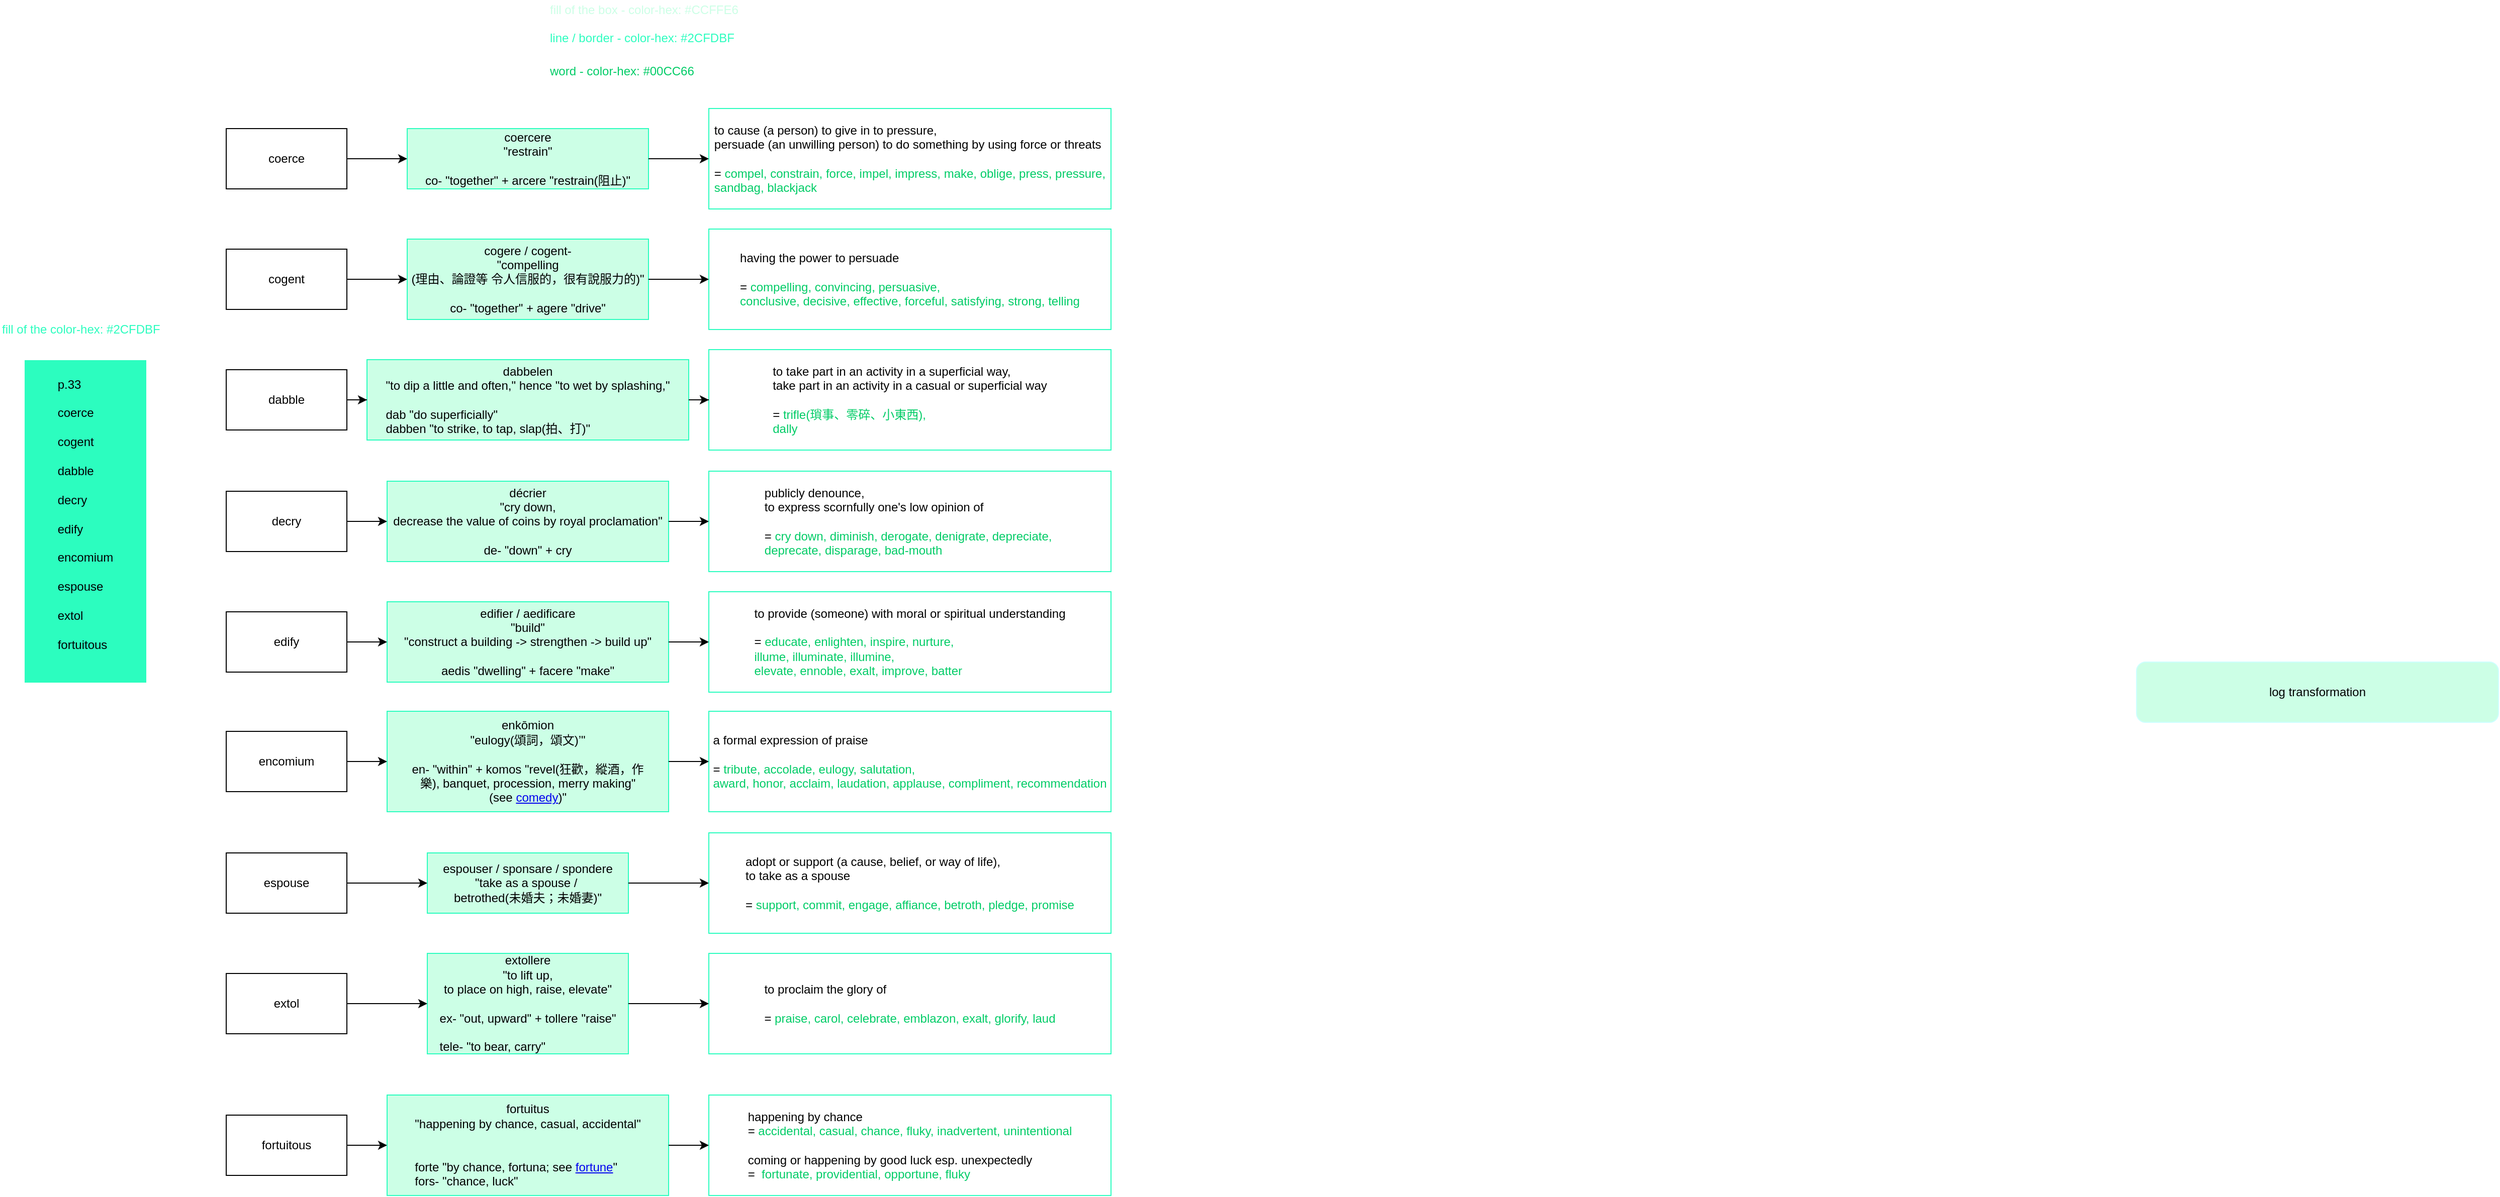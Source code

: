 <mxGraphModel dx="1436" dy="581" grid="1" gridSize="10" guides="1" tooltips="1" connect="1" arrows="1" fold="1" page="1" pageScale="1" pageWidth="827" pageHeight="1169" background="#ffffff"><root><mxCell id="0"/><mxCell id="1" parent="0"/><mxCell id="7" value="&lt;div style=&quot;text-align: left&quot;&gt;&lt;span style=&quot;letter-spacing: 0px&quot;&gt;p.33&lt;/span&gt;&lt;/div&gt;&lt;div style=&quot;text-align: left&quot;&gt;&lt;span style=&quot;letter-spacing: 0px&quot;&gt;&lt;br&gt;&lt;/span&gt;&lt;/div&gt;&lt;div style=&quot;text-align: left&quot;&gt;&lt;span style=&quot;letter-spacing: 0px&quot;&gt;coerce&lt;/span&gt;&lt;/div&gt;&lt;div style=&quot;text-align: left&quot;&gt;&lt;span style=&quot;letter-spacing: 0px&quot;&gt;&lt;br&gt;&lt;/span&gt;&lt;/div&gt;&lt;div style=&quot;text-align: left&quot;&gt;&lt;span style=&quot;letter-spacing: 0px&quot;&gt;cogent&lt;/span&gt;&lt;/div&gt;&lt;div style=&quot;text-align: left&quot;&gt;&lt;span style=&quot;letter-spacing: 0px&quot;&gt;&lt;br&gt;&lt;/span&gt;&lt;/div&gt;&lt;div style=&quot;text-align: left&quot;&gt;&lt;span style=&quot;letter-spacing: 0px&quot;&gt;dabble&lt;/span&gt;&lt;/div&gt;&lt;div style=&quot;text-align: left&quot;&gt;&lt;span style=&quot;letter-spacing: 0px&quot;&gt;&lt;br&gt;&lt;/span&gt;&lt;/div&gt;&lt;div style=&quot;text-align: left&quot;&gt;&lt;span style=&quot;letter-spacing: 0px&quot;&gt;decry&lt;/span&gt;&lt;/div&gt;&lt;div style=&quot;text-align: left&quot;&gt;&lt;span style=&quot;letter-spacing: 0px&quot;&gt;&lt;br&gt;&lt;/span&gt;&lt;/div&gt;&lt;div style=&quot;text-align: left&quot;&gt;&lt;span style=&quot;letter-spacing: 0px&quot;&gt;edify&lt;/span&gt;&lt;/div&gt;&lt;div style=&quot;text-align: left&quot;&gt;&lt;span style=&quot;letter-spacing: 0px&quot;&gt;&lt;br&gt;&lt;/span&gt;&lt;/div&gt;&lt;div style=&quot;text-align: left&quot;&gt;&lt;span style=&quot;letter-spacing: 0px&quot;&gt;encomium&lt;/span&gt;&lt;/div&gt;&lt;div style=&quot;text-align: left&quot;&gt;&lt;span style=&quot;letter-spacing: 0px&quot;&gt;&lt;br&gt;&lt;/span&gt;&lt;/div&gt;&lt;div style=&quot;text-align: left&quot;&gt;&lt;span style=&quot;letter-spacing: 0px&quot;&gt;espouse&lt;/span&gt;&lt;/div&gt;&lt;div style=&quot;text-align: left&quot;&gt;&lt;span style=&quot;letter-spacing: 0px&quot;&gt;&lt;br&gt;&lt;/span&gt;&lt;/div&gt;&lt;div style=&quot;text-align: left&quot;&gt;&lt;span style=&quot;letter-spacing: 0px&quot;&gt;extol&lt;/span&gt;&lt;/div&gt;&lt;div style=&quot;text-align: left&quot;&gt;&lt;span style=&quot;letter-spacing: 0px&quot;&gt;&lt;br&gt;&lt;/span&gt;&lt;/div&gt;&lt;div style=&quot;text-align: left&quot;&gt;&lt;span style=&quot;letter-spacing: 0px&quot;&gt;fortuitous&lt;/span&gt;&lt;/div&gt;&lt;div style=&quot;text-align: left&quot;&gt;&lt;br&gt;&lt;/div&gt;" style="rounded=0;whiteSpace=wrap;html=1;fillColor=#2cfdbf;strokeColor=#2CFDBF;" parent="1" vertex="1"><mxGeometry x="-80" y="400" width="120" height="320" as="geometry"/></mxCell><mxCell id="10" value="log transformation" style="rounded=1;whiteSpace=wrap;html=1;fillColor=#CCFFE6;strokeColor=#CCFFFF;" parent="1" vertex="1"><mxGeometry x="2020" y="700" width="360" height="60" as="geometry"/></mxCell><mxCell id="14" value="" style="group" parent="1" vertex="1" connectable="0"><mxGeometry x="120" y="149" width="880" height="100" as="geometry"/></mxCell><mxCell id="2" value="coerce" style="rounded=0;whiteSpace=wrap;html=1;" parent="14" vertex="1"><mxGeometry y="20" width="120" height="60" as="geometry"/></mxCell><mxCell id="3" value="coercere&lt;div&gt;&quot;restrain&quot;&lt;/div&gt;&lt;div&gt;&lt;br&gt;&lt;/div&gt;&lt;div&gt;co- &quot;together&quot; + arcere &quot;restrain(阻止)&quot;&lt;/div&gt;" style="rounded=0;whiteSpace=wrap;html=1;strokeColor=#2CFDBF;fillColor=#CCFFE6;" parent="14" vertex="1"><mxGeometry x="180" y="20" width="240" height="60" as="geometry"/></mxCell><mxCell id="4" value="" style="edgeStyle=orthogonalEdgeStyle;rounded=0;html=1;jettySize=auto;orthogonalLoop=1;" parent="14" source="2" target="3" edge="1"><mxGeometry relative="1" as="geometry"/></mxCell><mxCell id="5" value="&lt;div style=&quot;text-align: left&quot;&gt;to cause (a person) to give in to pressure,&lt;/div&gt;&lt;div style=&quot;text-align: left&quot;&gt;persuade (an unwilling person) to do something by using force or threats&lt;/div&gt;&lt;div style=&quot;text-align: left&quot;&gt;&lt;br&gt;&lt;/div&gt;&lt;div style=&quot;text-align: left&quot;&gt;= &lt;font color=&quot;#00cc66&quot;&gt;compel, constrain, force, impel, impress, make, oblige, press, pressure,&lt;/font&gt;&lt;/div&gt;&lt;div style=&quot;text-align: left&quot;&gt;&lt;font color=&quot;#00cc66&quot;&gt;sandbag, blackjack&lt;/font&gt;&lt;/div&gt;" style="rounded=0;whiteSpace=wrap;html=1;strokeColor=#2CFDBF;" parent="14" vertex="1"><mxGeometry x="480" width="400" height="100" as="geometry"/></mxCell><mxCell id="6" value="" style="edgeStyle=orthogonalEdgeStyle;rounded=0;html=1;jettySize=auto;orthogonalLoop=1;" parent="14" source="3" target="5" edge="1"><mxGeometry relative="1" as="geometry"/></mxCell><mxCell id="15" value="" style="group" parent="1" vertex="1" connectable="0"><mxGeometry x="120" y="269" width="880" height="100" as="geometry"/></mxCell><mxCell id="16" value="cogent" style="rounded=0;whiteSpace=wrap;html=1;" parent="15" vertex="1"><mxGeometry y="20" width="120" height="60" as="geometry"/></mxCell><mxCell id="17" value="cogere / cogent-&lt;div&gt;&quot;compelling&lt;/div&gt;&lt;div&gt;(&lt;span style=&quot;letter-spacing: 0px&quot;&gt;理由、論證等 令人信服的，&lt;/span&gt;&lt;span style=&quot;letter-spacing: 0px&quot;&gt;很有說服力的&lt;/span&gt;&lt;span style=&quot;letter-spacing: 0px&quot;&gt;)&quot;&lt;/span&gt;&lt;/div&gt;&lt;div&gt;&lt;br&gt;&lt;/div&gt;&lt;div&gt;co- &quot;together&quot; + agere &quot;drive&quot;&lt;/div&gt;" style="rounded=0;whiteSpace=wrap;html=1;strokeColor=#2CFDBF;fillColor=#CCFFE6;" parent="15" vertex="1"><mxGeometry x="180" y="10" width="240" height="80" as="geometry"/></mxCell><mxCell id="18" value="" style="edgeStyle=orthogonalEdgeStyle;rounded=0;html=1;jettySize=auto;orthogonalLoop=1;" parent="15" source="16" target="17" edge="1"><mxGeometry relative="1" as="geometry"/></mxCell><mxCell id="19" value="&lt;div style=&quot;text-align: left&quot;&gt;&lt;div&gt;having the power to persuade&lt;/div&gt;&lt;div&gt;&lt;br&gt;&lt;/div&gt;&lt;div&gt;=&amp;nbsp;&lt;font color=&quot;#00cc66&quot;&gt;compelling, convincing, persuasive,&lt;/font&gt;&lt;/div&gt;&lt;div&gt;&lt;font color=&quot;#00cc66&quot;&gt;conclusive, decisive, effective, forceful, satisfying, strong, telling&lt;/font&gt;&lt;/div&gt;&lt;/div&gt;" style="rounded=0;whiteSpace=wrap;html=1;strokeColor=#2CFDBF;" parent="15" vertex="1"><mxGeometry x="480" width="400" height="100" as="geometry"/></mxCell><mxCell id="20" value="" style="edgeStyle=orthogonalEdgeStyle;rounded=0;html=1;jettySize=auto;orthogonalLoop=1;" parent="15" source="17" target="19" edge="1"><mxGeometry relative="1" as="geometry"/></mxCell><mxCell id="21" value="" style="group" parent="1" vertex="1" connectable="0"><mxGeometry x="120" y="389" width="880" height="100" as="geometry"/></mxCell><mxCell id="22" value="dabble" style="rounded=0;whiteSpace=wrap;html=1;" parent="21" vertex="1"><mxGeometry y="20" width="120" height="60" as="geometry"/></mxCell><mxCell id="23" value="dabbelen&lt;div&gt;&quot;&lt;span&gt;to dip a little and often,&quot; hence &quot;to wet by splashing,&lt;/span&gt;&lt;span&gt;&quot;&lt;/span&gt;&lt;/div&gt;&lt;div&gt;&lt;div&gt;&lt;br&gt;&lt;/div&gt;&lt;div style=&quot;text-align: left&quot;&gt;dab&amp;nbsp;&lt;span style=&quot;letter-spacing: 0px&quot;&gt;&quot;&lt;/span&gt;&lt;span style=&quot;letter-spacing: 0px&quot;&gt;do superficially&lt;/span&gt;&lt;span style=&quot;letter-spacing: 0px&quot;&gt;&quot;&lt;/span&gt;&lt;/div&gt;&lt;/div&gt;&lt;div style=&quot;text-align: left&quot;&gt;&lt;span&gt;dabben&amp;nbsp;&lt;/span&gt;&lt;span&gt;&quot;to strike,&amp;nbsp;&lt;/span&gt;&lt;span&gt;to tap, slap(拍、打)&lt;/span&gt;&lt;span&gt;&quot;&lt;/span&gt;&lt;/div&gt;" style="rounded=0;whiteSpace=wrap;html=1;strokeColor=#2CFDBF;fillColor=#CCFFE6;" parent="21" vertex="1"><mxGeometry x="140" y="10" width="320" height="80" as="geometry"/></mxCell><mxCell id="24" value="" style="edgeStyle=orthogonalEdgeStyle;rounded=0;html=1;jettySize=auto;orthogonalLoop=1;" parent="21" source="22" target="23" edge="1"><mxGeometry relative="1" as="geometry"/></mxCell><mxCell id="25" value="&lt;div style=&quot;text-align: left&quot;&gt;&lt;div&gt;to take part in an activity in a superficial way,&lt;/div&gt;&lt;div&gt;take part in an activity in a casual or superficial way&lt;/div&gt;&lt;div&gt;&lt;br&gt;&lt;/div&gt;&lt;div&gt;=&amp;nbsp;&lt;font color=&quot;#00cc66&quot;&gt;trifle(瑣事、零碎、小東西),&amp;nbsp;&lt;/font&gt;&lt;/div&gt;&lt;div&gt;&lt;font color=&quot;#00cc66&quot;&gt;dally&lt;/font&gt;&lt;/div&gt;&lt;/div&gt;" style="rounded=0;whiteSpace=wrap;html=1;strokeColor=#2CFDBF;" parent="21" vertex="1"><mxGeometry x="480" width="400" height="100" as="geometry"/></mxCell><mxCell id="26" value="" style="edgeStyle=orthogonalEdgeStyle;rounded=0;html=1;jettySize=auto;orthogonalLoop=1;" parent="21" source="23" target="25" edge="1"><mxGeometry relative="1" as="geometry"/></mxCell><mxCell id="27" value="" style="group" parent="1" vertex="1" connectable="0"><mxGeometry x="120" y="510" width="880" height="100" as="geometry"/></mxCell><mxCell id="28" value="decry" style="rounded=0;whiteSpace=wrap;html=1;" parent="27" vertex="1"><mxGeometry y="20" width="120" height="60" as="geometry"/></mxCell><mxCell id="29" value="&lt;span&gt;décrier&lt;/span&gt;&lt;div&gt;&lt;span&gt;&quot;cry down,&lt;/span&gt;&lt;/div&gt;&lt;div&gt;&lt;span&gt;decrease the value of coins by royal proclamation&quot;&lt;/span&gt;&lt;/div&gt;&lt;div&gt;&lt;span&gt;&lt;br&gt;&lt;/span&gt;&lt;/div&gt;&lt;div&gt;&lt;span&gt;de- &quot;down&quot; + cry&lt;/span&gt;&lt;/div&gt;" style="rounded=0;whiteSpace=wrap;html=1;strokeColor=#2CFDBF;fillColor=#CCFFE6;" parent="27" vertex="1"><mxGeometry x="160" y="10" width="280" height="80" as="geometry"/></mxCell><mxCell id="30" value="" style="edgeStyle=orthogonalEdgeStyle;rounded=0;html=1;jettySize=auto;orthogonalLoop=1;" parent="27" source="28" target="29" edge="1"><mxGeometry relative="1" as="geometry"/></mxCell><mxCell id="31" value="&lt;div style=&quot;text-align: left&quot;&gt;&lt;div&gt;publicly denounce,&lt;/div&gt;&lt;div&gt;to express scornfully one's low opinion of&lt;/div&gt;&lt;div&gt;&lt;br&gt;&lt;/div&gt;&lt;div&gt;=&amp;nbsp;&lt;font color=&quot;#00cc66&quot;&gt;cry down, diminish, derogate, denigrate, depreciate,&amp;nbsp;&lt;/font&gt;&lt;/div&gt;&lt;div&gt;&lt;font color=&quot;#00cc66&quot;&gt;deprecate, disparage, bad-mouth&lt;/font&gt;&lt;/div&gt;&lt;/div&gt;" style="rounded=0;whiteSpace=wrap;html=1;strokeColor=#2CFDBF;" parent="27" vertex="1"><mxGeometry x="480" width="400" height="100" as="geometry"/></mxCell><mxCell id="32" value="" style="edgeStyle=orthogonalEdgeStyle;rounded=0;html=1;jettySize=auto;orthogonalLoop=1;" parent="27" source="29" target="31" edge="1"><mxGeometry relative="1" as="geometry"/></mxCell><mxCell id="33" value="" style="group" parent="1" vertex="1" connectable="0"><mxGeometry x="120" y="630" width="880" height="100" as="geometry"/></mxCell><mxCell id="34" value="edify" style="rounded=0;whiteSpace=wrap;html=1;" parent="33" vertex="1"><mxGeometry y="20" width="120" height="60" as="geometry"/></mxCell><mxCell id="35" value="edifier / aedificare&lt;div&gt;&quot;build&lt;span style=&quot;letter-spacing: 0px&quot;&gt;&quot;&lt;/span&gt;&lt;/div&gt;&lt;div&gt;&lt;span style=&quot;letter-spacing: 0px&quot;&gt;&quot;construct a building -&amp;gt; strengthen -&amp;gt; build up&quot;&lt;/span&gt;&lt;/div&gt;&lt;div&gt;&lt;br&gt;&lt;/div&gt;&lt;div&gt;aedis &quot;dwelling&quot; + facere &quot;make&quot;&lt;/div&gt;" style="rounded=0;whiteSpace=wrap;html=1;strokeColor=#2CFDBF;fillColor=#CCFFE6;" parent="33" vertex="1"><mxGeometry x="160" y="10" width="280" height="80" as="geometry"/></mxCell><mxCell id="36" value="" style="edgeStyle=orthogonalEdgeStyle;rounded=0;html=1;jettySize=auto;orthogonalLoop=1;" parent="33" source="34" target="35" edge="1"><mxGeometry relative="1" as="geometry"/></mxCell><mxCell id="37" value="&lt;div style=&quot;text-align: left&quot;&gt;&lt;div&gt;to provide (someone) with moral or spiritual understanding&lt;/div&gt;&lt;div&gt;&lt;br&gt;&lt;/div&gt;&lt;div&gt;=&amp;nbsp;&lt;font color=&quot;#00cc66&quot;&gt;educate, enlighten, inspire, nurture,&lt;/font&gt;&lt;/div&gt;&lt;div&gt;&lt;font color=&quot;#00cc66&quot;&gt;illume, illuminate, illumine,&amp;nbsp;&lt;/font&gt;&lt;/div&gt;&lt;div&gt;&lt;font color=&quot;#00cc66&quot;&gt;elevate, ennoble, exalt, improve, batter&lt;/font&gt;&lt;/div&gt;&lt;/div&gt;" style="rounded=0;whiteSpace=wrap;html=1;strokeColor=#2CFDBF;" parent="33" vertex="1"><mxGeometry x="480" width="400" height="100" as="geometry"/></mxCell><mxCell id="38" value="" style="edgeStyle=orthogonalEdgeStyle;rounded=0;html=1;jettySize=auto;orthogonalLoop=1;" parent="33" source="35" target="37" edge="1"><mxGeometry relative="1" as="geometry"/></mxCell><mxCell id="39" value="" style="group" parent="1" vertex="1" connectable="0"><mxGeometry x="120" y="749" width="880" height="100" as="geometry"/></mxCell><mxCell id="40" value="encomium" style="rounded=0;whiteSpace=wrap;html=1;" parent="39" vertex="1"><mxGeometry y="20" width="120" height="60" as="geometry"/></mxCell><mxCell id="41" value="&lt;span&gt;enkōmion&lt;/span&gt;&lt;div&gt;&lt;span&gt;&quot;eulogy(&lt;/span&gt;&lt;span&gt;頌詞，頌文&lt;/span&gt;&lt;span&gt;)&lt;/span&gt;&lt;span&gt;’&quot;&lt;/span&gt;&lt;/div&gt;&lt;div&gt;&lt;span&gt;&lt;br&gt;&lt;/span&gt;&lt;/div&gt;&lt;div&gt;&lt;span&gt;en- &quot;&lt;/span&gt;&lt;span&gt;within&quot;&amp;nbsp;&lt;/span&gt;&lt;span&gt;+&amp;nbsp;&lt;/span&gt;&lt;span&gt;komos &quot;&lt;/span&gt;&lt;span&gt;revel(&lt;/span&gt;&lt;span&gt;狂歡，縱酒，作樂&lt;/span&gt;&lt;span&gt;),&amp;nbsp;&lt;/span&gt;&lt;span&gt;banquet, procession, merry making&quot; (see&amp;nbsp;&lt;/span&gt;&lt;a href=&quot;https://www.etymonline.com/word/comedy?ref=etymonline_crossreference&quot; title=&quot;Etymology, meaning and definition of comedy &quot;&gt;comedy&lt;/a&gt;&lt;span&gt;)&lt;/span&gt;&lt;span&gt;&quot;&lt;/span&gt;&lt;/div&gt;" style="rounded=0;whiteSpace=wrap;html=1;strokeColor=#2CFDBF;fillColor=#CCFFE6;" parent="39" vertex="1"><mxGeometry x="160" width="280" height="100" as="geometry"/></mxCell><mxCell id="42" value="" style="edgeStyle=orthogonalEdgeStyle;rounded=0;html=1;jettySize=auto;orthogonalLoop=1;" parent="39" source="40" target="41" edge="1"><mxGeometry relative="1" as="geometry"/></mxCell><mxCell id="43" value="&lt;div style=&quot;text-align: left&quot;&gt;&lt;div&gt;a formal expression of praise&lt;/div&gt;&lt;div&gt;&lt;br&gt;&lt;/div&gt;&lt;div&gt;=&amp;nbsp;&lt;font color=&quot;#00cc66&quot;&gt;tribute, accolade, eulogy, salutation,&lt;/font&gt;&lt;/div&gt;&lt;div&gt;&lt;font color=&quot;#00cc66&quot;&gt;award, honor, acclaim, laudation, applause, compliment, recommendation&lt;/font&gt;&lt;/div&gt;&lt;/div&gt;" style="rounded=0;whiteSpace=wrap;html=1;strokeColor=#2CFDBF;align=center;" parent="39" vertex="1"><mxGeometry x="480" width="400" height="100" as="geometry"/></mxCell><mxCell id="44" value="" style="edgeStyle=orthogonalEdgeStyle;rounded=0;html=1;jettySize=auto;orthogonalLoop=1;" parent="39" source="41" target="43" edge="1"><mxGeometry relative="1" as="geometry"/></mxCell><mxCell id="45" value="" style="group" parent="1" vertex="1" connectable="0"><mxGeometry x="120" y="870" width="880" height="100" as="geometry"/></mxCell><mxCell id="46" value="espouse" style="rounded=0;whiteSpace=wrap;html=1;" parent="45" vertex="1"><mxGeometry y="20" width="120" height="60" as="geometry"/></mxCell><mxCell id="47" value="&lt;div&gt;espouser / sponsare / spondere&lt;/div&gt;&quot;take as a spouse /&amp;nbsp;&lt;div&gt;betrothed(&lt;span&gt;未婚夫；未婚妻&lt;/span&gt;)&quot;&lt;/div&gt;" style="rounded=0;whiteSpace=wrap;html=1;strokeColor=#2CFDBF;fillColor=#CCFFE6;" parent="45" vertex="1"><mxGeometry x="200" y="20" width="200" height="60" as="geometry"/></mxCell><mxCell id="48" value="" style="edgeStyle=orthogonalEdgeStyle;rounded=0;html=1;jettySize=auto;orthogonalLoop=1;" parent="45" source="46" target="47" edge="1"><mxGeometry relative="1" as="geometry"/></mxCell><mxCell id="49" value="&lt;div style=&quot;text-align: left&quot;&gt;&lt;div&gt;adopt or support (a cause, belief, or way of life),&lt;/div&gt;&lt;div&gt;to take as a spouse&lt;/div&gt;&lt;div&gt;&lt;br&gt;&lt;/div&gt;&lt;div&gt;= &lt;font color=&quot;#00cc66&quot;&gt;support, commit, engage, affiance, betroth, pledge, promise&lt;/font&gt;&lt;/div&gt;&lt;/div&gt;" style="rounded=0;whiteSpace=wrap;html=1;strokeColor=#2CFDBF;" parent="45" vertex="1"><mxGeometry x="480" width="400" height="100" as="geometry"/></mxCell><mxCell id="50" value="" style="edgeStyle=orthogonalEdgeStyle;rounded=0;html=1;jettySize=auto;orthogonalLoop=1;" parent="45" source="47" target="49" edge="1"><mxGeometry relative="1" as="geometry"/></mxCell><mxCell id="51" value="" style="group" parent="1" vertex="1" connectable="0"><mxGeometry x="120" y="990" width="880" height="100" as="geometry"/></mxCell><mxCell id="52" value="extol" style="rounded=0;whiteSpace=wrap;html=1;" parent="51" vertex="1"><mxGeometry y="20" width="120" height="60" as="geometry"/></mxCell><mxCell id="53" value="extollere&lt;div&gt;&quot;to lift up,&lt;/div&gt;&lt;div&gt;&lt;span&gt;to place on high, raise, elevate&lt;/span&gt;&lt;span&gt;&quot;&lt;/span&gt;&lt;/div&gt;&lt;div&gt;&lt;div&gt;&lt;br&gt;&lt;/div&gt;&lt;div&gt;ex- &quot;out, upward&quot; + tollere &quot;raise&quot;&lt;/div&gt;&lt;/div&gt;&lt;div&gt;&lt;br&gt;&lt;/div&gt;&lt;div style=&quot;text-align: left&quot;&gt;tele- &quot;to bear, carry&quot;&lt;/div&gt;" style="rounded=0;whiteSpace=wrap;html=1;strokeColor=#2CFDBF;fillColor=#CCFFE6;" parent="51" vertex="1"><mxGeometry x="200" width="200" height="100" as="geometry"/></mxCell><mxCell id="54" value="" style="edgeStyle=orthogonalEdgeStyle;rounded=0;html=1;jettySize=auto;orthogonalLoop=1;" parent="51" source="52" target="53" edge="1"><mxGeometry relative="1" as="geometry"/></mxCell><mxCell id="55" value="&lt;div style=&quot;text-align: left&quot;&gt;&lt;div&gt;to proclaim the glory of&lt;/div&gt;&lt;div&gt;&lt;br&gt;&lt;/div&gt;&lt;div&gt;=&amp;nbsp;&lt;font color=&quot;#00cc66&quot;&gt;praise, carol, celebrate, emblazon, exalt, glorify, laud&lt;/font&gt;&lt;/div&gt;&lt;/div&gt;" style="rounded=0;whiteSpace=wrap;html=1;strokeColor=#2CFDBF;" parent="51" vertex="1"><mxGeometry x="480" width="400" height="100" as="geometry"/></mxCell><mxCell id="56" value="" style="edgeStyle=orthogonalEdgeStyle;rounded=0;html=1;jettySize=auto;orthogonalLoop=1;" parent="51" source="53" target="55" edge="1"><mxGeometry relative="1" as="geometry"/></mxCell><mxCell id="57" value="&lt;font color=&quot;#00cc66&quot;&gt;word - color-hex: #00CC66&lt;/font&gt;" style="text;html=1;resizable=0;points=[];autosize=1;align=left;verticalAlign=top;spacingTop=-4;" parent="1" vertex="1"><mxGeometry x="440" y="102" width="160" height="20" as="geometry"/></mxCell><mxCell id="58" value="&lt;font color=&quot;#2cfdbf&quot;&gt;line / border - color-hex: #2CFDBF&lt;/font&gt;" style="text;html=1;resizable=0;points=[];autosize=1;align=left;verticalAlign=top;spacingTop=-4;" parent="1" vertex="1"><mxGeometry x="440" y="69" width="200" height="20" as="geometry"/></mxCell><mxCell id="59" value="&lt;font color=&quot;#ccffe6&quot;&gt;fill of the box - color-hex: #CCFFE6&lt;/font&gt;" style="text;html=1;resizable=0;points=[];autosize=1;align=left;verticalAlign=top;spacingTop=-4;" parent="1" vertex="1"><mxGeometry x="440" y="41" width="200" height="20" as="geometry"/></mxCell><mxCell id="60" value="&lt;font color=&quot;#2cfdbf&quot;&gt;fill of the color-hex: #2CFDBF&lt;/font&gt;" style="text;html=1;resizable=0;points=[];autosize=1;align=left;verticalAlign=top;spacingTop=-4;" parent="1" vertex="1"><mxGeometry x="-105" y="359" width="170" height="20" as="geometry"/></mxCell><mxCell id="61" value="" style="group" parent="1" vertex="1" connectable="0"><mxGeometry x="120" y="1131" width="880" height="100" as="geometry"/></mxCell><mxCell id="62" value="fortuitous" style="rounded=0;whiteSpace=wrap;html=1;" parent="61" vertex="1"><mxGeometry y="20" width="120" height="60" as="geometry"/></mxCell><mxCell id="63" value="fortuitus&lt;div&gt;&quot;&lt;span&gt;happening by chance, casual, accidental&lt;/span&gt;&lt;span&gt;&quot;&lt;/span&gt;&lt;/div&gt;&lt;div&gt;&lt;div&gt;&lt;br&gt;&lt;/div&gt;&lt;div&gt;&lt;br&gt;&lt;/div&gt;&lt;div style=&quot;text-align: left&quot;&gt;forte &quot;by chance,&amp;nbsp;&lt;span&gt;fortuna&lt;/span&gt;&lt;span&gt;; see&amp;nbsp;&lt;/span&gt;&lt;a href=&quot;https://www.etymonline.com/word/fortune?ref=etymonline_crossreference&quot; title=&quot;Etymology, meaning and definition of fortune &quot;&gt;fortune&lt;/a&gt;&lt;span&gt;&quot;&lt;/span&gt;&lt;/div&gt;&lt;div style=&quot;text-align: left&quot;&gt;fors- &quot;chance, luck&quot;&lt;/div&gt;&lt;/div&gt;" style="rounded=0;whiteSpace=wrap;html=1;strokeColor=#2CFDBF;fillColor=#CCFFE6;" parent="61" vertex="1"><mxGeometry x="160" width="280" height="100" as="geometry"/></mxCell><mxCell id="64" value="" style="edgeStyle=orthogonalEdgeStyle;rounded=0;html=1;jettySize=auto;orthogonalLoop=1;" parent="61" source="62" target="63" edge="1"><mxGeometry relative="1" as="geometry"/></mxCell><mxCell id="65" value="&lt;div style=&quot;text-align: left&quot;&gt;&lt;div&gt;happening by chance&lt;/div&gt;&lt;div&gt;=&amp;nbsp;&lt;font color=&quot;#00cc66&quot;&gt;accidental, casual, chance, fluky, inadvertent, unintentional&lt;/font&gt;&lt;/div&gt;&lt;div&gt;&lt;font color=&quot;#00cc66&quot;&gt;&lt;br&gt;&lt;/font&gt;&lt;/div&gt;&lt;div&gt;&lt;div&gt;coming or happening by good luck esp. unexpectedly&lt;/div&gt;&lt;div&gt;=&amp;nbsp;&amp;nbsp;&lt;font color=&quot;#00cc66&quot;&gt;fortunate, providential, opportune, fluky&lt;/font&gt;&lt;/div&gt;&lt;/div&gt;&lt;/div&gt;" style="rounded=0;whiteSpace=wrap;html=1;strokeColor=#2CFDBF;" parent="61" vertex="1"><mxGeometry x="480" width="400" height="100" as="geometry"/></mxCell><mxCell id="66" value="" style="edgeStyle=orthogonalEdgeStyle;rounded=0;html=1;jettySize=auto;orthogonalLoop=1;" parent="61" source="63" target="65" edge="1"><mxGeometry relative="1" as="geometry"/></mxCell></root></mxGraphModel>